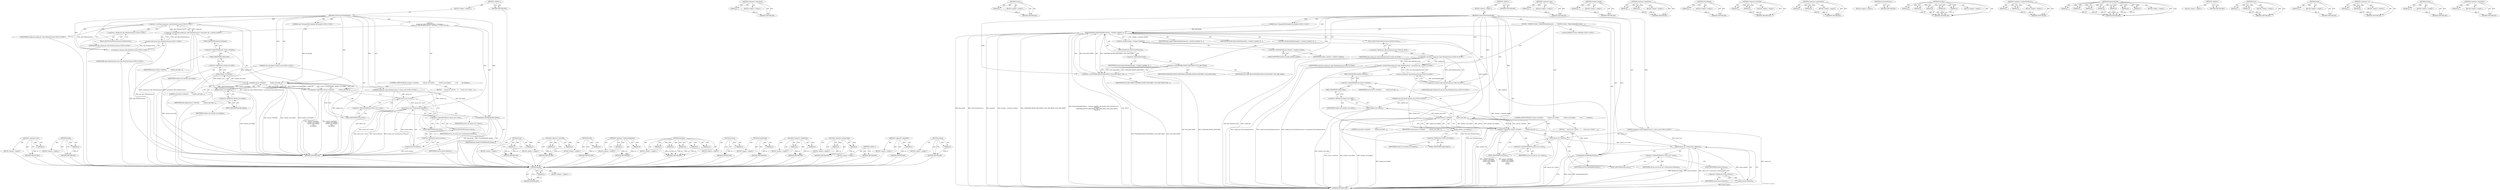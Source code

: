 digraph "release" {
vulnerable_169 [label=<(METHOD,height)>];
vulnerable_170 [label=<(PARAM,p1)>];
vulnerable_171 [label=<(BLOCK,&lt;empty&gt;,&lt;empty&gt;)>];
vulnerable_172 [label=<(METHOD_RETURN,ANY)>];
vulnerable_121 [label=<(METHOD,&lt;operator&gt;.addressOf)>];
vulnerable_122 [label=<(PARAM,p1)>];
vulnerable_123 [label=<(BLOCK,&lt;empty&gt;,&lt;empty&gt;)>];
vulnerable_124 [label=<(METHOD_RETURN,ANY)>];
vulnerable_145 [label=<(METHOD,canvas)>];
vulnerable_146 [label=<(PARAM,p1)>];
vulnerable_147 [label=<(BLOCK,&lt;empty&gt;,&lt;empty&gt;)>];
vulnerable_148 [label=<(METHOD_RETURN,ANY)>];
vulnerable_6 [label=<(METHOD,&lt;global&gt;)<SUB>1</SUB>>];
vulnerable_7 [label=<(BLOCK,&lt;empty&gt;,&lt;empty&gt;)<SUB>1</SUB>>];
vulnerable_8 [label=<(METHOD,CreateCanvasFromHandle)<SUB>1</SUB>>];
vulnerable_9 [label="<(PARAM,const TransportDIB::Handle&amp; dib_handle)<SUB>2</SUB>>"];
vulnerable_10 [label="<(PARAM,const gfx::Rect&amp; window_rect)<SUB>3</SUB>>"];
vulnerable_11 [label="<(PARAM,scoped_ptr&lt;skia::PlatformCanvas&gt;* canvas_out)<SUB>4</SUB>>"];
vulnerable_12 [label=<(BLOCK,{
  HANDLE section;
  DuplicateHandle(channel_-...,{
  HANDLE section;
  DuplicateHandle(channel_-...)<SUB>4</SUB>>];
vulnerable_13 [label="<(LOCAL,HANDLE section: HANDLE)<SUB>5</SUB>>"];
vulnerable_14 [label=<(DuplicateHandle,DuplicateHandle(channel_-&gt;renderer_handle(), di...)<SUB>6</SUB>>];
vulnerable_15 [label=<(renderer_handle,channel_-&gt;renderer_handle())<SUB>6</SUB>>];
vulnerable_16 [label=<(&lt;operator&gt;.indirectFieldAccess,channel_-&gt;renderer_handle)<SUB>6</SUB>>];
vulnerable_17 [label=<(IDENTIFIER,channel_,channel_-&gt;renderer_handle())<SUB>6</SUB>>];
vulnerable_18 [label=<(FIELD_IDENTIFIER,renderer_handle,renderer_handle)<SUB>6</SUB>>];
vulnerable_19 [label=<(IDENTIFIER,dib_handle,DuplicateHandle(channel_-&gt;renderer_handle(), di...)<SUB>6</SUB>>];
vulnerable_20 [label=<(GetCurrentProcess,GetCurrentProcess())<SUB>6</SUB>>];
vulnerable_21 [label=<(&lt;operator&gt;.addressOf,&amp;section)<SUB>7</SUB>>];
vulnerable_22 [label=<(IDENTIFIER,section,DuplicateHandle(channel_-&gt;renderer_handle(), di...)<SUB>7</SUB>>];
vulnerable_23 [label=<(&lt;operator&gt;.or,STANDARD_RIGHTS_REQUIRED | FILE_MAP_READ | FILE...)<SUB>8</SUB>>];
vulnerable_24 [label=<(&lt;operator&gt;.or,STANDARD_RIGHTS_REQUIRED | FILE_MAP_READ)<SUB>8</SUB>>];
vulnerable_25 [label=<(IDENTIFIER,STANDARD_RIGHTS_REQUIRED,STANDARD_RIGHTS_REQUIRED | FILE_MAP_READ)<SUB>8</SUB>>];
vulnerable_26 [label=<(IDENTIFIER,FILE_MAP_READ,STANDARD_RIGHTS_REQUIRED | FILE_MAP_READ)<SUB>8</SUB>>];
vulnerable_27 [label=<(IDENTIFIER,FILE_MAP_WRITE,STANDARD_RIGHTS_REQUIRED | FILE_MAP_READ | FILE...)<SUB>8</SUB>>];
vulnerable_28 [label=<(IDENTIFIER,FALSE,DuplicateHandle(channel_-&gt;renderer_handle(), di...)<SUB>9</SUB>>];
vulnerable_29 [label=<(LITERAL,0,DuplicateHandle(channel_-&gt;renderer_handle(), di...)<SUB>9</SUB>>];
vulnerable_30 [label="<(&lt;operator&gt;.greaterThan,scoped_ptr&lt;skia::PlatformCanvas&gt; canvas(new ski...)<SUB>10</SUB>>"];
vulnerable_31 [label="<(&lt;operator&gt;.lessThan,scoped_ptr&lt;skia::PlatformCanvas)<SUB>10</SUB>>"];
vulnerable_32 [label="<(IDENTIFIER,scoped_ptr,scoped_ptr&lt;skia::PlatformCanvas)<SUB>10</SUB>>"];
vulnerable_33 [label="<(&lt;operator&gt;.fieldAccess,skia::PlatformCanvas)<SUB>10</SUB>>"];
vulnerable_34 [label="<(IDENTIFIER,skia,scoped_ptr&lt;skia::PlatformCanvas)<SUB>10</SUB>>"];
vulnerable_35 [label=<(FIELD_IDENTIFIER,PlatformCanvas,PlatformCanvas)<SUB>10</SUB>>];
vulnerable_36 [label="<(canvas,canvas(new skia::PlatformCanvas))<SUB>10</SUB>>"];
vulnerable_37 [label="<(&lt;operator&gt;.new,new skia::PlatformCanvas)<SUB>10</SUB>>"];
vulnerable_38 [label="<(IDENTIFIER,skia::PlatformCanvas,new skia::PlatformCanvas)<SUB>10</SUB>>"];
vulnerable_39 [label=<(CONTROL_STRUCTURE,IF,if (!canvas-&gt;initialize(
           window_rect.width(),
           window_rect.height(),
           true,
          section)))<SUB>11</SUB>>];
vulnerable_40 [label=<(&lt;operator&gt;.logicalNot,!canvas-&gt;initialize(
           window_rect.wid...)<SUB>11</SUB>>];
vulnerable_41 [label=<(initialize,canvas-&gt;initialize(
           window_rect.widt...)<SUB>11</SUB>>];
vulnerable_42 [label=<(&lt;operator&gt;.indirectFieldAccess,canvas-&gt;initialize)<SUB>11</SUB>>];
vulnerable_43 [label=<(IDENTIFIER,canvas,canvas-&gt;initialize(
           window_rect.widt...)<SUB>11</SUB>>];
vulnerable_44 [label=<(FIELD_IDENTIFIER,initialize,initialize)<SUB>11</SUB>>];
vulnerable_45 [label=<(width,window_rect.width())<SUB>12</SUB>>];
vulnerable_46 [label=<(&lt;operator&gt;.fieldAccess,window_rect.width)<SUB>12</SUB>>];
vulnerable_47 [label=<(IDENTIFIER,window_rect,window_rect.width())<SUB>12</SUB>>];
vulnerable_48 [label=<(FIELD_IDENTIFIER,width,width)<SUB>12</SUB>>];
vulnerable_49 [label=<(height,window_rect.height())<SUB>13</SUB>>];
vulnerable_50 [label=<(&lt;operator&gt;.fieldAccess,window_rect.height)<SUB>13</SUB>>];
vulnerable_51 [label=<(IDENTIFIER,window_rect,window_rect.height())<SUB>13</SUB>>];
vulnerable_52 [label=<(FIELD_IDENTIFIER,height,height)<SUB>13</SUB>>];
vulnerable_53 [label=<(LITERAL,true,canvas-&gt;initialize(
           window_rect.widt...)<SUB>14</SUB>>];
vulnerable_54 [label=<(IDENTIFIER,section,canvas-&gt;initialize(
           window_rect.widt...)<SUB>15</SUB>>];
vulnerable_55 [label=<(BLOCK,{
     canvas_out-&gt;reset();
   },{
     canvas_out-&gt;reset();
   })<SUB>15</SUB>>];
vulnerable_56 [label=<(reset,canvas_out-&gt;reset())<SUB>16</SUB>>];
vulnerable_57 [label=<(&lt;operator&gt;.indirectFieldAccess,canvas_out-&gt;reset)<SUB>16</SUB>>];
vulnerable_58 [label=<(IDENTIFIER,canvas_out,canvas_out-&gt;reset())<SUB>16</SUB>>];
vulnerable_59 [label=<(FIELD_IDENTIFIER,reset,reset)<SUB>16</SUB>>];
vulnerable_60 [label=<(reset,canvas_out-&gt;reset(canvas.release()))<SUB>18</SUB>>];
vulnerable_61 [label=<(&lt;operator&gt;.indirectFieldAccess,canvas_out-&gt;reset)<SUB>18</SUB>>];
vulnerable_62 [label=<(IDENTIFIER,canvas_out,canvas_out-&gt;reset(canvas.release()))<SUB>18</SUB>>];
vulnerable_63 [label=<(FIELD_IDENTIFIER,reset,reset)<SUB>18</SUB>>];
vulnerable_64 [label=<(release,canvas.release())<SUB>18</SUB>>];
vulnerable_65 [label=<(&lt;operator&gt;.fieldAccess,canvas.release)<SUB>18</SUB>>];
vulnerable_66 [label=<(IDENTIFIER,canvas,canvas.release())<SUB>18</SUB>>];
vulnerable_67 [label=<(FIELD_IDENTIFIER,release,release)<SUB>18</SUB>>];
vulnerable_68 [label=<(CloseHandle,CloseHandle(section))<SUB>19</SUB>>];
vulnerable_69 [label=<(IDENTIFIER,section,CloseHandle(section))<SUB>19</SUB>>];
vulnerable_70 [label=<(METHOD_RETURN,void)<SUB>1</SUB>>];
vulnerable_72 [label=<(METHOD_RETURN,ANY)<SUB>1</SUB>>];
vulnerable_149 [label=<(METHOD,&lt;operator&gt;.new)>];
vulnerable_150 [label=<(PARAM,p1)>];
vulnerable_151 [label=<(BLOCK,&lt;empty&gt;,&lt;empty&gt;)>];
vulnerable_152 [label=<(METHOD_RETURN,ANY)>];
vulnerable_109 [label=<(METHOD,renderer_handle)>];
vulnerable_110 [label=<(PARAM,p1)>];
vulnerable_111 [label=<(BLOCK,&lt;empty&gt;,&lt;empty&gt;)>];
vulnerable_112 [label=<(METHOD_RETURN,ANY)>];
vulnerable_140 [label=<(METHOD,&lt;operator&gt;.fieldAccess)>];
vulnerable_141 [label=<(PARAM,p1)>];
vulnerable_142 [label=<(PARAM,p2)>];
vulnerable_143 [label=<(BLOCK,&lt;empty&gt;,&lt;empty&gt;)>];
vulnerable_144 [label=<(METHOD_RETURN,ANY)>];
vulnerable_182 [label=<(METHOD,CloseHandle)>];
vulnerable_183 [label=<(PARAM,p1)>];
vulnerable_184 [label=<(BLOCK,&lt;empty&gt;,&lt;empty&gt;)>];
vulnerable_185 [label=<(METHOD_RETURN,ANY)>];
vulnerable_135 [label=<(METHOD,&lt;operator&gt;.lessThan)>];
vulnerable_136 [label=<(PARAM,p1)>];
vulnerable_137 [label=<(PARAM,p2)>];
vulnerable_138 [label=<(BLOCK,&lt;empty&gt;,&lt;empty&gt;)>];
vulnerable_139 [label=<(METHOD_RETURN,ANY)>];
vulnerable_130 [label=<(METHOD,&lt;operator&gt;.greaterThan)>];
vulnerable_131 [label=<(PARAM,p1)>];
vulnerable_132 [label=<(PARAM,p2)>];
vulnerable_133 [label=<(BLOCK,&lt;empty&gt;,&lt;empty&gt;)>];
vulnerable_134 [label=<(METHOD_RETURN,ANY)>];
vulnerable_118 [label=<(METHOD,GetCurrentProcess)>];
vulnerable_119 [label=<(BLOCK,&lt;empty&gt;,&lt;empty&gt;)>];
vulnerable_120 [label=<(METHOD_RETURN,ANY)>];
vulnerable_157 [label=<(METHOD,initialize)>];
vulnerable_158 [label=<(PARAM,p1)>];
vulnerable_159 [label=<(PARAM,p2)>];
vulnerable_160 [label=<(PARAM,p3)>];
vulnerable_161 [label=<(PARAM,p4)>];
vulnerable_162 [label=<(PARAM,p5)>];
vulnerable_163 [label=<(BLOCK,&lt;empty&gt;,&lt;empty&gt;)>];
vulnerable_164 [label=<(METHOD_RETURN,ANY)>];
vulnerable_113 [label=<(METHOD,&lt;operator&gt;.indirectFieldAccess)>];
vulnerable_114 [label=<(PARAM,p1)>];
vulnerable_115 [label=<(PARAM,p2)>];
vulnerable_116 [label=<(BLOCK,&lt;empty&gt;,&lt;empty&gt;)>];
vulnerable_117 [label=<(METHOD_RETURN,ANY)>];
vulnerable_99 [label=<(METHOD,DuplicateHandle)>];
vulnerable_100 [label=<(PARAM,p1)>];
vulnerable_101 [label=<(PARAM,p2)>];
vulnerable_102 [label=<(PARAM,p3)>];
vulnerable_103 [label=<(PARAM,p4)>];
vulnerable_104 [label=<(PARAM,p5)>];
vulnerable_105 [label=<(PARAM,p6)>];
vulnerable_106 [label=<(PARAM,p7)>];
vulnerable_107 [label=<(BLOCK,&lt;empty&gt;,&lt;empty&gt;)>];
vulnerable_108 [label=<(METHOD_RETURN,ANY)>];
vulnerable_93 [label=<(METHOD,&lt;global&gt;)<SUB>1</SUB>>];
vulnerable_94 [label=<(BLOCK,&lt;empty&gt;,&lt;empty&gt;)>];
vulnerable_95 [label=<(METHOD_RETURN,ANY)>];
vulnerable_173 [label=<(METHOD,reset)>];
vulnerable_174 [label=<(PARAM,p1)>];
vulnerable_175 [label=<(PARAM,p2)>];
vulnerable_176 [label=<(BLOCK,&lt;empty&gt;,&lt;empty&gt;)>];
vulnerable_177 [label=<(METHOD_RETURN,ANY)>];
vulnerable_165 [label=<(METHOD,width)>];
vulnerable_166 [label=<(PARAM,p1)>];
vulnerable_167 [label=<(BLOCK,&lt;empty&gt;,&lt;empty&gt;)>];
vulnerable_168 [label=<(METHOD_RETURN,ANY)>];
vulnerable_125 [label=<(METHOD,&lt;operator&gt;.or)>];
vulnerable_126 [label=<(PARAM,p1)>];
vulnerable_127 [label=<(PARAM,p2)>];
vulnerable_128 [label=<(BLOCK,&lt;empty&gt;,&lt;empty&gt;)>];
vulnerable_129 [label=<(METHOD_RETURN,ANY)>];
vulnerable_178 [label=<(METHOD,release)>];
vulnerable_179 [label=<(PARAM,p1)>];
vulnerable_180 [label=<(BLOCK,&lt;empty&gt;,&lt;empty&gt;)>];
vulnerable_181 [label=<(METHOD_RETURN,ANY)>];
vulnerable_153 [label=<(METHOD,&lt;operator&gt;.logicalNot)>];
vulnerable_154 [label=<(PARAM,p1)>];
vulnerable_155 [label=<(BLOCK,&lt;empty&gt;,&lt;empty&gt;)>];
vulnerable_156 [label=<(METHOD_RETURN,ANY)>];
fixed_97 [label=<(METHOD,&lt;operator&gt;.new)>];
fixed_98 [label=<(PARAM,p1)>];
fixed_99 [label=<(BLOCK,&lt;empty&gt;,&lt;empty&gt;)>];
fixed_100 [label=<(METHOD_RETURN,ANY)>];
fixed_122 [label=<(METHOD,height)>];
fixed_123 [label=<(PARAM,p1)>];
fixed_124 [label=<(BLOCK,&lt;empty&gt;,&lt;empty&gt;)>];
fixed_125 [label=<(METHOD_RETURN,ANY)>];
fixed_6 [label=<(METHOD,&lt;global&gt;)<SUB>1</SUB>>];
fixed_7 [label=<(BLOCK,&lt;empty&gt;,&lt;empty&gt;)<SUB>1</SUB>>];
fixed_8 [label=<(METHOD,CreateCanvasFromHandle)<SUB>1</SUB>>];
fixed_9 [label="<(PARAM,const TransportDIB::Handle&amp; dib_handle)<SUB>2</SUB>>"];
fixed_10 [label="<(PARAM,const gfx::Rect&amp; window_rect)<SUB>3</SUB>>"];
fixed_11 [label="<(PARAM,scoped_ptr&lt;skia::PlatformCanvas&gt;* canvas_out)<SUB>4</SUB>>"];
fixed_12 [label="<(BLOCK,{
   scoped_ptr&lt;skia::PlatformCanvas&gt; canvas(ne...,{
   scoped_ptr&lt;skia::PlatformCanvas&gt; canvas(ne...)<SUB>4</SUB>>"];
fixed_13 [label="<(&lt;operator&gt;.greaterThan,scoped_ptr&lt;skia::PlatformCanvas&gt; canvas(new ski...)<SUB>5</SUB>>"];
fixed_14 [label="<(&lt;operator&gt;.lessThan,scoped_ptr&lt;skia::PlatformCanvas)<SUB>5</SUB>>"];
fixed_15 [label="<(IDENTIFIER,scoped_ptr,scoped_ptr&lt;skia::PlatformCanvas)<SUB>5</SUB>>"];
fixed_16 [label="<(&lt;operator&gt;.fieldAccess,skia::PlatformCanvas)<SUB>5</SUB>>"];
fixed_17 [label="<(IDENTIFIER,skia,scoped_ptr&lt;skia::PlatformCanvas)<SUB>5</SUB>>"];
fixed_18 [label=<(FIELD_IDENTIFIER,PlatformCanvas,PlatformCanvas)<SUB>5</SUB>>];
fixed_19 [label="<(canvas,canvas(new skia::PlatformCanvas))<SUB>5</SUB>>"];
fixed_20 [label="<(&lt;operator&gt;.new,new skia::PlatformCanvas)<SUB>5</SUB>>"];
fixed_21 [label="<(IDENTIFIER,skia::PlatformCanvas,new skia::PlatformCanvas)<SUB>5</SUB>>"];
fixed_22 [label=<(CONTROL_STRUCTURE,IF,if (!canvas-&gt;initialize(
           window_rect.width(),
           window_rect.height(),
           true,
          dib_handle)))<SUB>6</SUB>>];
fixed_23 [label=<(&lt;operator&gt;.logicalNot,!canvas-&gt;initialize(
           window_rect.wid...)<SUB>6</SUB>>];
fixed_24 [label=<(initialize,canvas-&gt;initialize(
           window_rect.widt...)<SUB>6</SUB>>];
fixed_25 [label=<(&lt;operator&gt;.indirectFieldAccess,canvas-&gt;initialize)<SUB>6</SUB>>];
fixed_26 [label=<(IDENTIFIER,canvas,canvas-&gt;initialize(
           window_rect.widt...)<SUB>6</SUB>>];
fixed_27 [label=<(FIELD_IDENTIFIER,initialize,initialize)<SUB>6</SUB>>];
fixed_28 [label=<(width,window_rect.width())<SUB>7</SUB>>];
fixed_29 [label=<(&lt;operator&gt;.fieldAccess,window_rect.width)<SUB>7</SUB>>];
fixed_30 [label=<(IDENTIFIER,window_rect,window_rect.width())<SUB>7</SUB>>];
fixed_31 [label=<(FIELD_IDENTIFIER,width,width)<SUB>7</SUB>>];
fixed_32 [label=<(height,window_rect.height())<SUB>8</SUB>>];
fixed_33 [label=<(&lt;operator&gt;.fieldAccess,window_rect.height)<SUB>8</SUB>>];
fixed_34 [label=<(IDENTIFIER,window_rect,window_rect.height())<SUB>8</SUB>>];
fixed_35 [label=<(FIELD_IDENTIFIER,height,height)<SUB>8</SUB>>];
fixed_36 [label=<(LITERAL,true,canvas-&gt;initialize(
           window_rect.widt...)<SUB>9</SUB>>];
fixed_37 [label=<(IDENTIFIER,dib_handle,canvas-&gt;initialize(
           window_rect.widt...)<SUB>10</SUB>>];
fixed_38 [label=<(BLOCK,{
     canvas_out-&gt;reset();
   },{
     canvas_out-&gt;reset();
   })<SUB>10</SUB>>];
fixed_39 [label=<(reset,canvas_out-&gt;reset())<SUB>11</SUB>>];
fixed_40 [label=<(&lt;operator&gt;.indirectFieldAccess,canvas_out-&gt;reset)<SUB>11</SUB>>];
fixed_41 [label=<(IDENTIFIER,canvas_out,canvas_out-&gt;reset())<SUB>11</SUB>>];
fixed_42 [label=<(FIELD_IDENTIFIER,reset,reset)<SUB>11</SUB>>];
fixed_43 [label=<(reset,canvas_out-&gt;reset(canvas.release()))<SUB>13</SUB>>];
fixed_44 [label=<(&lt;operator&gt;.indirectFieldAccess,canvas_out-&gt;reset)<SUB>13</SUB>>];
fixed_45 [label=<(IDENTIFIER,canvas_out,canvas_out-&gt;reset(canvas.release()))<SUB>13</SUB>>];
fixed_46 [label=<(FIELD_IDENTIFIER,reset,reset)<SUB>13</SUB>>];
fixed_47 [label=<(release,canvas.release())<SUB>13</SUB>>];
fixed_48 [label=<(&lt;operator&gt;.fieldAccess,canvas.release)<SUB>13</SUB>>];
fixed_49 [label=<(IDENTIFIER,canvas,canvas.release())<SUB>13</SUB>>];
fixed_50 [label=<(FIELD_IDENTIFIER,release,release)<SUB>13</SUB>>];
fixed_51 [label=<(CloseHandle,CloseHandle(dib_handle))<SUB>14</SUB>>];
fixed_52 [label=<(IDENTIFIER,dib_handle,CloseHandle(dib_handle))<SUB>14</SUB>>];
fixed_53 [label=<(METHOD_RETURN,void)<SUB>1</SUB>>];
fixed_55 [label=<(METHOD_RETURN,ANY)<SUB>1</SUB>>];
fixed_126 [label=<(METHOD,reset)>];
fixed_127 [label=<(PARAM,p1)>];
fixed_128 [label=<(PARAM,p2)>];
fixed_129 [label=<(BLOCK,&lt;empty&gt;,&lt;empty&gt;)>];
fixed_130 [label=<(METHOD_RETURN,ANY)>];
fixed_83 [label=<(METHOD,&lt;operator&gt;.lessThan)>];
fixed_84 [label=<(PARAM,p1)>];
fixed_85 [label=<(PARAM,p2)>];
fixed_86 [label=<(BLOCK,&lt;empty&gt;,&lt;empty&gt;)>];
fixed_87 [label=<(METHOD_RETURN,ANY)>];
fixed_118 [label=<(METHOD,width)>];
fixed_119 [label=<(PARAM,p1)>];
fixed_120 [label=<(BLOCK,&lt;empty&gt;,&lt;empty&gt;)>];
fixed_121 [label=<(METHOD_RETURN,ANY)>];
fixed_113 [label=<(METHOD,&lt;operator&gt;.indirectFieldAccess)>];
fixed_114 [label=<(PARAM,p1)>];
fixed_115 [label=<(PARAM,p2)>];
fixed_116 [label=<(BLOCK,&lt;empty&gt;,&lt;empty&gt;)>];
fixed_117 [label=<(METHOD_RETURN,ANY)>];
fixed_105 [label=<(METHOD,initialize)>];
fixed_106 [label=<(PARAM,p1)>];
fixed_107 [label=<(PARAM,p2)>];
fixed_108 [label=<(PARAM,p3)>];
fixed_109 [label=<(PARAM,p4)>];
fixed_110 [label=<(PARAM,p5)>];
fixed_111 [label=<(BLOCK,&lt;empty&gt;,&lt;empty&gt;)>];
fixed_112 [label=<(METHOD_RETURN,ANY)>];
fixed_93 [label=<(METHOD,canvas)>];
fixed_94 [label=<(PARAM,p1)>];
fixed_95 [label=<(BLOCK,&lt;empty&gt;,&lt;empty&gt;)>];
fixed_96 [label=<(METHOD_RETURN,ANY)>];
fixed_135 [label=<(METHOD,CloseHandle)>];
fixed_136 [label=<(PARAM,p1)>];
fixed_137 [label=<(BLOCK,&lt;empty&gt;,&lt;empty&gt;)>];
fixed_138 [label=<(METHOD_RETURN,ANY)>];
fixed_88 [label=<(METHOD,&lt;operator&gt;.fieldAccess)>];
fixed_89 [label=<(PARAM,p1)>];
fixed_90 [label=<(PARAM,p2)>];
fixed_91 [label=<(BLOCK,&lt;empty&gt;,&lt;empty&gt;)>];
fixed_92 [label=<(METHOD_RETURN,ANY)>];
fixed_78 [label=<(METHOD,&lt;operator&gt;.greaterThan)>];
fixed_79 [label=<(PARAM,p1)>];
fixed_80 [label=<(PARAM,p2)>];
fixed_81 [label=<(BLOCK,&lt;empty&gt;,&lt;empty&gt;)>];
fixed_82 [label=<(METHOD_RETURN,ANY)>];
fixed_72 [label=<(METHOD,&lt;global&gt;)<SUB>1</SUB>>];
fixed_73 [label=<(BLOCK,&lt;empty&gt;,&lt;empty&gt;)>];
fixed_74 [label=<(METHOD_RETURN,ANY)>];
fixed_101 [label=<(METHOD,&lt;operator&gt;.logicalNot)>];
fixed_102 [label=<(PARAM,p1)>];
fixed_103 [label=<(BLOCK,&lt;empty&gt;,&lt;empty&gt;)>];
fixed_104 [label=<(METHOD_RETURN,ANY)>];
fixed_131 [label=<(METHOD,release)>];
fixed_132 [label=<(PARAM,p1)>];
fixed_133 [label=<(BLOCK,&lt;empty&gt;,&lt;empty&gt;)>];
fixed_134 [label=<(METHOD_RETURN,ANY)>];
vulnerable_169 -> vulnerable_170  [key=0, label="AST: "];
vulnerable_169 -> vulnerable_170  [key=1, label="DDG: "];
vulnerable_169 -> vulnerable_171  [key=0, label="AST: "];
vulnerable_169 -> vulnerable_172  [key=0, label="AST: "];
vulnerable_169 -> vulnerable_172  [key=1, label="CFG: "];
vulnerable_170 -> vulnerable_172  [key=0, label="DDG: p1"];
vulnerable_121 -> vulnerable_122  [key=0, label="AST: "];
vulnerable_121 -> vulnerable_122  [key=1, label="DDG: "];
vulnerable_121 -> vulnerable_123  [key=0, label="AST: "];
vulnerable_121 -> vulnerable_124  [key=0, label="AST: "];
vulnerable_121 -> vulnerable_124  [key=1, label="CFG: "];
vulnerable_122 -> vulnerable_124  [key=0, label="DDG: p1"];
vulnerable_145 -> vulnerable_146  [key=0, label="AST: "];
vulnerable_145 -> vulnerable_146  [key=1, label="DDG: "];
vulnerable_145 -> vulnerable_147  [key=0, label="AST: "];
vulnerable_145 -> vulnerable_148  [key=0, label="AST: "];
vulnerable_145 -> vulnerable_148  [key=1, label="CFG: "];
vulnerable_146 -> vulnerable_148  [key=0, label="DDG: p1"];
vulnerable_6 -> vulnerable_7  [key=0, label="AST: "];
vulnerable_6 -> vulnerable_72  [key=0, label="AST: "];
vulnerable_6 -> vulnerable_72  [key=1, label="CFG: "];
vulnerable_7 -> vulnerable_8  [key=0, label="AST: "];
vulnerable_8 -> vulnerable_9  [key=0, label="AST: "];
vulnerable_8 -> vulnerable_9  [key=1, label="DDG: "];
vulnerable_8 -> vulnerable_10  [key=0, label="AST: "];
vulnerable_8 -> vulnerable_10  [key=1, label="DDG: "];
vulnerable_8 -> vulnerable_11  [key=0, label="AST: "];
vulnerable_8 -> vulnerable_11  [key=1, label="DDG: "];
vulnerable_8 -> vulnerable_12  [key=0, label="AST: "];
vulnerable_8 -> vulnerable_70  [key=0, label="AST: "];
vulnerable_8 -> vulnerable_18  [key=0, label="CFG: "];
vulnerable_8 -> vulnerable_14  [key=0, label="DDG: "];
vulnerable_8 -> vulnerable_68  [key=0, label="DDG: "];
vulnerable_8 -> vulnerable_23  [key=0, label="DDG: "];
vulnerable_8 -> vulnerable_31  [key=0, label="DDG: "];
vulnerable_8 -> vulnerable_24  [key=0, label="DDG: "];
vulnerable_8 -> vulnerable_37  [key=0, label="DDG: "];
vulnerable_8 -> vulnerable_41  [key=0, label="DDG: "];
vulnerable_9 -> vulnerable_14  [key=0, label="DDG: dib_handle"];
vulnerable_10 -> vulnerable_70  [key=0, label="DDG: window_rect"];
vulnerable_10 -> vulnerable_45  [key=0, label="DDG: window_rect"];
vulnerable_10 -> vulnerable_49  [key=0, label="DDG: window_rect"];
vulnerable_11 -> vulnerable_70  [key=0, label="DDG: canvas_out"];
vulnerable_11 -> vulnerable_60  [key=0, label="DDG: canvas_out"];
vulnerable_11 -> vulnerable_56  [key=0, label="DDG: canvas_out"];
vulnerable_12 -> vulnerable_13  [key=0, label="AST: "];
vulnerable_12 -> vulnerable_14  [key=0, label="AST: "];
vulnerable_12 -> vulnerable_30  [key=0, label="AST: "];
vulnerable_12 -> vulnerable_39  [key=0, label="AST: "];
vulnerable_12 -> vulnerable_60  [key=0, label="AST: "];
vulnerable_12 -> vulnerable_68  [key=0, label="AST: "];
vulnerable_14 -> vulnerable_15  [key=0, label="AST: "];
vulnerable_14 -> vulnerable_19  [key=0, label="AST: "];
vulnerable_14 -> vulnerable_20  [key=0, label="AST: "];
vulnerable_14 -> vulnerable_21  [key=0, label="AST: "];
vulnerable_14 -> vulnerable_23  [key=0, label="AST: "];
vulnerable_14 -> vulnerable_28  [key=0, label="AST: "];
vulnerable_14 -> vulnerable_29  [key=0, label="AST: "];
vulnerable_14 -> vulnerable_35  [key=0, label="CFG: "];
vulnerable_14 -> vulnerable_70  [key=0, label="DDG: channel_-&gt;renderer_handle()"];
vulnerable_14 -> vulnerable_70  [key=1, label="DDG: dib_handle"];
vulnerable_14 -> vulnerable_70  [key=2, label="DDG: GetCurrentProcess()"];
vulnerable_14 -> vulnerable_70  [key=3, label="DDG: &amp;section"];
vulnerable_14 -> vulnerable_70  [key=4, label="DDG: STANDARD_RIGHTS_REQUIRED | FILE_MAP_READ | FILE_MAP_WRITE"];
vulnerable_14 -> vulnerable_70  [key=5, label="DDG: DuplicateHandle(channel_-&gt;renderer_handle(), dib_handle, GetCurrentProcess(),
                  &amp;section,
                  STANDARD_RIGHTS_REQUIRED | FILE_MAP_READ | FILE_MAP_WRITE,
                  FALSE, 0)"];
vulnerable_14 -> vulnerable_70  [key=6, label="DDG: FALSE"];
vulnerable_14 -> vulnerable_68  [key=0, label="DDG: &amp;section"];
vulnerable_14 -> vulnerable_41  [key=0, label="DDG: &amp;section"];
vulnerable_15 -> vulnerable_16  [key=0, label="AST: "];
vulnerable_15 -> vulnerable_20  [key=0, label="CFG: "];
vulnerable_15 -> vulnerable_70  [key=0, label="DDG: channel_-&gt;renderer_handle"];
vulnerable_15 -> vulnerable_14  [key=0, label="DDG: channel_-&gt;renderer_handle"];
vulnerable_16 -> vulnerable_17  [key=0, label="AST: "];
vulnerable_16 -> vulnerable_18  [key=0, label="AST: "];
vulnerable_16 -> vulnerable_15  [key=0, label="CFG: "];
vulnerable_18 -> vulnerable_16  [key=0, label="CFG: "];
vulnerable_20 -> vulnerable_21  [key=0, label="CFG: "];
vulnerable_21 -> vulnerable_22  [key=0, label="AST: "];
vulnerable_21 -> vulnerable_24  [key=0, label="CFG: "];
vulnerable_23 -> vulnerable_24  [key=0, label="AST: "];
vulnerable_23 -> vulnerable_27  [key=0, label="AST: "];
vulnerable_23 -> vulnerable_14  [key=0, label="CFG: "];
vulnerable_23 -> vulnerable_14  [key=1, label="DDG: STANDARD_RIGHTS_REQUIRED | FILE_MAP_READ"];
vulnerable_23 -> vulnerable_14  [key=2, label="DDG: FILE_MAP_WRITE"];
vulnerable_23 -> vulnerable_70  [key=0, label="DDG: STANDARD_RIGHTS_REQUIRED | FILE_MAP_READ"];
vulnerable_23 -> vulnerable_70  [key=1, label="DDG: FILE_MAP_WRITE"];
vulnerable_24 -> vulnerable_25  [key=0, label="AST: "];
vulnerable_24 -> vulnerable_26  [key=0, label="AST: "];
vulnerable_24 -> vulnerable_23  [key=0, label="CFG: "];
vulnerable_24 -> vulnerable_23  [key=1, label="DDG: STANDARD_RIGHTS_REQUIRED"];
vulnerable_24 -> vulnerable_23  [key=2, label="DDG: FILE_MAP_READ"];
vulnerable_24 -> vulnerable_70  [key=0, label="DDG: FILE_MAP_READ"];
vulnerable_24 -> vulnerable_70  [key=1, label="DDG: STANDARD_RIGHTS_REQUIRED"];
vulnerable_30 -> vulnerable_31  [key=0, label="AST: "];
vulnerable_30 -> vulnerable_36  [key=0, label="AST: "];
vulnerable_30 -> vulnerable_44  [key=0, label="CFG: "];
vulnerable_30 -> vulnerable_70  [key=0, label="DDG: scoped_ptr&lt;skia::PlatformCanvas"];
vulnerable_30 -> vulnerable_70  [key=1, label="DDG: canvas(new skia::PlatformCanvas)"];
vulnerable_30 -> vulnerable_70  [key=2, label="DDG: scoped_ptr&lt;skia::PlatformCanvas&gt; canvas(new skia::PlatformCanvas)"];
vulnerable_31 -> vulnerable_32  [key=0, label="AST: "];
vulnerable_31 -> vulnerable_33  [key=0, label="AST: "];
vulnerable_31 -> vulnerable_37  [key=0, label="CFG: "];
vulnerable_31 -> vulnerable_37  [key=1, label="DDG: skia::PlatformCanvas"];
vulnerable_31 -> vulnerable_70  [key=0, label="DDG: skia::PlatformCanvas"];
vulnerable_31 -> vulnerable_70  [key=1, label="DDG: scoped_ptr"];
vulnerable_31 -> vulnerable_30  [key=0, label="DDG: scoped_ptr"];
vulnerable_31 -> vulnerable_30  [key=1, label="DDG: skia::PlatformCanvas"];
vulnerable_33 -> vulnerable_34  [key=0, label="AST: "];
vulnerable_33 -> vulnerable_35  [key=0, label="AST: "];
vulnerable_33 -> vulnerable_31  [key=0, label="CFG: "];
vulnerable_35 -> vulnerable_33  [key=0, label="CFG: "];
vulnerable_36 -> vulnerable_37  [key=0, label="AST: "];
vulnerable_36 -> vulnerable_30  [key=0, label="CFG: "];
vulnerable_36 -> vulnerable_30  [key=1, label="DDG: new skia::PlatformCanvas"];
vulnerable_36 -> vulnerable_70  [key=0, label="DDG: new skia::PlatformCanvas"];
vulnerable_37 -> vulnerable_38  [key=0, label="AST: "];
vulnerable_37 -> vulnerable_36  [key=0, label="CFG: "];
vulnerable_37 -> vulnerable_36  [key=1, label="DDG: skia::PlatformCanvas"];
vulnerable_37 -> vulnerable_70  [key=0, label="DDG: skia::PlatformCanvas"];
vulnerable_39 -> vulnerable_40  [key=0, label="AST: "];
vulnerable_39 -> vulnerable_55  [key=0, label="AST: "];
vulnerable_40 -> vulnerable_41  [key=0, label="AST: "];
vulnerable_40 -> vulnerable_59  [key=0, label="CFG: "];
vulnerable_40 -> vulnerable_59  [key=1, label="CDG: "];
vulnerable_40 -> vulnerable_63  [key=0, label="CFG: "];
vulnerable_40 -> vulnerable_70  [key=0, label="DDG: canvas-&gt;initialize(
           window_rect.width(),
           window_rect.height(),
           true,
          section)"];
vulnerable_40 -> vulnerable_70  [key=1, label="DDG: !canvas-&gt;initialize(
           window_rect.width(),
           window_rect.height(),
           true,
          section)"];
vulnerable_40 -> vulnerable_56  [key=0, label="CDG: "];
vulnerable_40 -> vulnerable_57  [key=0, label="CDG: "];
vulnerable_41 -> vulnerable_42  [key=0, label="AST: "];
vulnerable_41 -> vulnerable_45  [key=0, label="AST: "];
vulnerable_41 -> vulnerable_49  [key=0, label="AST: "];
vulnerable_41 -> vulnerable_53  [key=0, label="AST: "];
vulnerable_41 -> vulnerable_54  [key=0, label="AST: "];
vulnerable_41 -> vulnerable_40  [key=0, label="CFG: "];
vulnerable_41 -> vulnerable_40  [key=1, label="DDG: window_rect.width()"];
vulnerable_41 -> vulnerable_40  [key=2, label="DDG: section"];
vulnerable_41 -> vulnerable_40  [key=3, label="DDG: window_rect.height()"];
vulnerable_41 -> vulnerable_40  [key=4, label="DDG: true"];
vulnerable_41 -> vulnerable_40  [key=5, label="DDG: canvas-&gt;initialize"];
vulnerable_41 -> vulnerable_70  [key=0, label="DDG: canvas-&gt;initialize"];
vulnerable_41 -> vulnerable_70  [key=1, label="DDG: window_rect.width()"];
vulnerable_41 -> vulnerable_70  [key=2, label="DDG: window_rect.height()"];
vulnerable_41 -> vulnerable_68  [key=0, label="DDG: section"];
vulnerable_42 -> vulnerable_43  [key=0, label="AST: "];
vulnerable_42 -> vulnerable_44  [key=0, label="AST: "];
vulnerable_42 -> vulnerable_48  [key=0, label="CFG: "];
vulnerable_44 -> vulnerable_42  [key=0, label="CFG: "];
vulnerable_45 -> vulnerable_46  [key=0, label="AST: "];
vulnerable_45 -> vulnerable_52  [key=0, label="CFG: "];
vulnerable_45 -> vulnerable_70  [key=0, label="DDG: window_rect.width"];
vulnerable_45 -> vulnerable_41  [key=0, label="DDG: window_rect.width"];
vulnerable_46 -> vulnerable_47  [key=0, label="AST: "];
vulnerable_46 -> vulnerable_48  [key=0, label="AST: "];
vulnerable_46 -> vulnerable_45  [key=0, label="CFG: "];
vulnerable_48 -> vulnerable_46  [key=0, label="CFG: "];
vulnerable_49 -> vulnerable_50  [key=0, label="AST: "];
vulnerable_49 -> vulnerable_41  [key=0, label="CFG: "];
vulnerable_49 -> vulnerable_41  [key=1, label="DDG: window_rect.height"];
vulnerable_49 -> vulnerable_70  [key=0, label="DDG: window_rect.height"];
vulnerable_50 -> vulnerable_51  [key=0, label="AST: "];
vulnerable_50 -> vulnerable_52  [key=0, label="AST: "];
vulnerable_50 -> vulnerable_49  [key=0, label="CFG: "];
vulnerable_52 -> vulnerable_50  [key=0, label="CFG: "];
vulnerable_55 -> vulnerable_56  [key=0, label="AST: "];
vulnerable_56 -> vulnerable_57  [key=0, label="AST: "];
vulnerable_56 -> vulnerable_63  [key=0, label="CFG: "];
vulnerable_56 -> vulnerable_70  [key=0, label="DDG: canvas_out-&gt;reset()"];
vulnerable_56 -> vulnerable_60  [key=0, label="DDG: canvas_out-&gt;reset"];
vulnerable_57 -> vulnerable_58  [key=0, label="AST: "];
vulnerable_57 -> vulnerable_59  [key=0, label="AST: "];
vulnerable_57 -> vulnerable_56  [key=0, label="CFG: "];
vulnerable_59 -> vulnerable_57  [key=0, label="CFG: "];
vulnerable_60 -> vulnerable_61  [key=0, label="AST: "];
vulnerable_60 -> vulnerable_64  [key=0, label="AST: "];
vulnerable_60 -> vulnerable_68  [key=0, label="CFG: "];
vulnerable_60 -> vulnerable_70  [key=0, label="DDG: canvas_out-&gt;reset"];
vulnerable_60 -> vulnerable_70  [key=1, label="DDG: canvas.release()"];
vulnerable_60 -> vulnerable_70  [key=2, label="DDG: canvas_out-&gt;reset(canvas.release())"];
vulnerable_61 -> vulnerable_62  [key=0, label="AST: "];
vulnerable_61 -> vulnerable_63  [key=0, label="AST: "];
vulnerable_61 -> vulnerable_67  [key=0, label="CFG: "];
vulnerable_63 -> vulnerable_61  [key=0, label="CFG: "];
vulnerable_64 -> vulnerable_65  [key=0, label="AST: "];
vulnerable_64 -> vulnerable_60  [key=0, label="CFG: "];
vulnerable_64 -> vulnerable_60  [key=1, label="DDG: canvas.release"];
vulnerable_64 -> vulnerable_70  [key=0, label="DDG: canvas.release"];
vulnerable_65 -> vulnerable_66  [key=0, label="AST: "];
vulnerable_65 -> vulnerable_67  [key=0, label="AST: "];
vulnerable_65 -> vulnerable_64  [key=0, label="CFG: "];
vulnerable_67 -> vulnerable_65  [key=0, label="CFG: "];
vulnerable_68 -> vulnerable_69  [key=0, label="AST: "];
vulnerable_68 -> vulnerable_70  [key=0, label="CFG: "];
vulnerable_68 -> vulnerable_70  [key=1, label="DDG: section"];
vulnerable_68 -> vulnerable_70  [key=2, label="DDG: CloseHandle(section)"];
vulnerable_149 -> vulnerable_150  [key=0, label="AST: "];
vulnerable_149 -> vulnerable_150  [key=1, label="DDG: "];
vulnerable_149 -> vulnerable_151  [key=0, label="AST: "];
vulnerable_149 -> vulnerable_152  [key=0, label="AST: "];
vulnerable_149 -> vulnerable_152  [key=1, label="CFG: "];
vulnerable_150 -> vulnerable_152  [key=0, label="DDG: p1"];
vulnerable_109 -> vulnerable_110  [key=0, label="AST: "];
vulnerable_109 -> vulnerable_110  [key=1, label="DDG: "];
vulnerable_109 -> vulnerable_111  [key=0, label="AST: "];
vulnerable_109 -> vulnerable_112  [key=0, label="AST: "];
vulnerable_109 -> vulnerable_112  [key=1, label="CFG: "];
vulnerable_110 -> vulnerable_112  [key=0, label="DDG: p1"];
vulnerable_140 -> vulnerable_141  [key=0, label="AST: "];
vulnerable_140 -> vulnerable_141  [key=1, label="DDG: "];
vulnerable_140 -> vulnerable_143  [key=0, label="AST: "];
vulnerable_140 -> vulnerable_142  [key=0, label="AST: "];
vulnerable_140 -> vulnerable_142  [key=1, label="DDG: "];
vulnerable_140 -> vulnerable_144  [key=0, label="AST: "];
vulnerable_140 -> vulnerable_144  [key=1, label="CFG: "];
vulnerable_141 -> vulnerable_144  [key=0, label="DDG: p1"];
vulnerable_142 -> vulnerable_144  [key=0, label="DDG: p2"];
vulnerable_182 -> vulnerable_183  [key=0, label="AST: "];
vulnerable_182 -> vulnerable_183  [key=1, label="DDG: "];
vulnerable_182 -> vulnerable_184  [key=0, label="AST: "];
vulnerable_182 -> vulnerable_185  [key=0, label="AST: "];
vulnerable_182 -> vulnerable_185  [key=1, label="CFG: "];
vulnerable_183 -> vulnerable_185  [key=0, label="DDG: p1"];
vulnerable_135 -> vulnerable_136  [key=0, label="AST: "];
vulnerable_135 -> vulnerable_136  [key=1, label="DDG: "];
vulnerable_135 -> vulnerable_138  [key=0, label="AST: "];
vulnerable_135 -> vulnerable_137  [key=0, label="AST: "];
vulnerable_135 -> vulnerable_137  [key=1, label="DDG: "];
vulnerable_135 -> vulnerable_139  [key=0, label="AST: "];
vulnerable_135 -> vulnerable_139  [key=1, label="CFG: "];
vulnerable_136 -> vulnerable_139  [key=0, label="DDG: p1"];
vulnerable_137 -> vulnerable_139  [key=0, label="DDG: p2"];
vulnerable_130 -> vulnerable_131  [key=0, label="AST: "];
vulnerable_130 -> vulnerable_131  [key=1, label="DDG: "];
vulnerable_130 -> vulnerable_133  [key=0, label="AST: "];
vulnerable_130 -> vulnerable_132  [key=0, label="AST: "];
vulnerable_130 -> vulnerable_132  [key=1, label="DDG: "];
vulnerable_130 -> vulnerable_134  [key=0, label="AST: "];
vulnerable_130 -> vulnerable_134  [key=1, label="CFG: "];
vulnerable_131 -> vulnerable_134  [key=0, label="DDG: p1"];
vulnerable_132 -> vulnerable_134  [key=0, label="DDG: p2"];
vulnerable_118 -> vulnerable_119  [key=0, label="AST: "];
vulnerable_118 -> vulnerable_120  [key=0, label="AST: "];
vulnerable_118 -> vulnerable_120  [key=1, label="CFG: "];
vulnerable_157 -> vulnerable_158  [key=0, label="AST: "];
vulnerable_157 -> vulnerable_158  [key=1, label="DDG: "];
vulnerable_157 -> vulnerable_163  [key=0, label="AST: "];
vulnerable_157 -> vulnerable_159  [key=0, label="AST: "];
vulnerable_157 -> vulnerable_159  [key=1, label="DDG: "];
vulnerable_157 -> vulnerable_164  [key=0, label="AST: "];
vulnerable_157 -> vulnerable_164  [key=1, label="CFG: "];
vulnerable_157 -> vulnerable_160  [key=0, label="AST: "];
vulnerable_157 -> vulnerable_160  [key=1, label="DDG: "];
vulnerable_157 -> vulnerable_161  [key=0, label="AST: "];
vulnerable_157 -> vulnerable_161  [key=1, label="DDG: "];
vulnerable_157 -> vulnerable_162  [key=0, label="AST: "];
vulnerable_157 -> vulnerable_162  [key=1, label="DDG: "];
vulnerable_158 -> vulnerable_164  [key=0, label="DDG: p1"];
vulnerable_159 -> vulnerable_164  [key=0, label="DDG: p2"];
vulnerable_160 -> vulnerable_164  [key=0, label="DDG: p3"];
vulnerable_161 -> vulnerable_164  [key=0, label="DDG: p4"];
vulnerable_162 -> vulnerable_164  [key=0, label="DDG: p5"];
vulnerable_113 -> vulnerable_114  [key=0, label="AST: "];
vulnerable_113 -> vulnerable_114  [key=1, label="DDG: "];
vulnerable_113 -> vulnerable_116  [key=0, label="AST: "];
vulnerable_113 -> vulnerable_115  [key=0, label="AST: "];
vulnerable_113 -> vulnerable_115  [key=1, label="DDG: "];
vulnerable_113 -> vulnerable_117  [key=0, label="AST: "];
vulnerable_113 -> vulnerable_117  [key=1, label="CFG: "];
vulnerable_114 -> vulnerable_117  [key=0, label="DDG: p1"];
vulnerable_115 -> vulnerable_117  [key=0, label="DDG: p2"];
vulnerable_99 -> vulnerable_100  [key=0, label="AST: "];
vulnerable_99 -> vulnerable_100  [key=1, label="DDG: "];
vulnerable_99 -> vulnerable_107  [key=0, label="AST: "];
vulnerable_99 -> vulnerable_101  [key=0, label="AST: "];
vulnerable_99 -> vulnerable_101  [key=1, label="DDG: "];
vulnerable_99 -> vulnerable_108  [key=0, label="AST: "];
vulnerable_99 -> vulnerable_108  [key=1, label="CFG: "];
vulnerable_99 -> vulnerable_102  [key=0, label="AST: "];
vulnerable_99 -> vulnerable_102  [key=1, label="DDG: "];
vulnerable_99 -> vulnerable_103  [key=0, label="AST: "];
vulnerable_99 -> vulnerable_103  [key=1, label="DDG: "];
vulnerable_99 -> vulnerable_104  [key=0, label="AST: "];
vulnerable_99 -> vulnerable_104  [key=1, label="DDG: "];
vulnerable_99 -> vulnerable_105  [key=0, label="AST: "];
vulnerable_99 -> vulnerable_105  [key=1, label="DDG: "];
vulnerable_99 -> vulnerable_106  [key=0, label="AST: "];
vulnerable_99 -> vulnerable_106  [key=1, label="DDG: "];
vulnerable_100 -> vulnerable_108  [key=0, label="DDG: p1"];
vulnerable_101 -> vulnerable_108  [key=0, label="DDG: p2"];
vulnerable_102 -> vulnerable_108  [key=0, label="DDG: p3"];
vulnerable_103 -> vulnerable_108  [key=0, label="DDG: p4"];
vulnerable_104 -> vulnerable_108  [key=0, label="DDG: p5"];
vulnerable_105 -> vulnerable_108  [key=0, label="DDG: p6"];
vulnerable_106 -> vulnerable_108  [key=0, label="DDG: p7"];
vulnerable_93 -> vulnerable_94  [key=0, label="AST: "];
vulnerable_93 -> vulnerable_95  [key=0, label="AST: "];
vulnerable_93 -> vulnerable_95  [key=1, label="CFG: "];
vulnerable_173 -> vulnerable_174  [key=0, label="AST: "];
vulnerable_173 -> vulnerable_174  [key=1, label="DDG: "];
vulnerable_173 -> vulnerable_176  [key=0, label="AST: "];
vulnerable_173 -> vulnerable_175  [key=0, label="AST: "];
vulnerable_173 -> vulnerable_175  [key=1, label="DDG: "];
vulnerable_173 -> vulnerable_177  [key=0, label="AST: "];
vulnerable_173 -> vulnerable_177  [key=1, label="CFG: "];
vulnerable_174 -> vulnerable_177  [key=0, label="DDG: p1"];
vulnerable_175 -> vulnerable_177  [key=0, label="DDG: p2"];
vulnerable_165 -> vulnerable_166  [key=0, label="AST: "];
vulnerable_165 -> vulnerable_166  [key=1, label="DDG: "];
vulnerable_165 -> vulnerable_167  [key=0, label="AST: "];
vulnerable_165 -> vulnerable_168  [key=0, label="AST: "];
vulnerable_165 -> vulnerable_168  [key=1, label="CFG: "];
vulnerable_166 -> vulnerable_168  [key=0, label="DDG: p1"];
vulnerable_125 -> vulnerable_126  [key=0, label="AST: "];
vulnerable_125 -> vulnerable_126  [key=1, label="DDG: "];
vulnerable_125 -> vulnerable_128  [key=0, label="AST: "];
vulnerable_125 -> vulnerable_127  [key=0, label="AST: "];
vulnerable_125 -> vulnerable_127  [key=1, label="DDG: "];
vulnerable_125 -> vulnerable_129  [key=0, label="AST: "];
vulnerable_125 -> vulnerable_129  [key=1, label="CFG: "];
vulnerable_126 -> vulnerable_129  [key=0, label="DDG: p1"];
vulnerable_127 -> vulnerable_129  [key=0, label="DDG: p2"];
vulnerable_178 -> vulnerable_179  [key=0, label="AST: "];
vulnerable_178 -> vulnerable_179  [key=1, label="DDG: "];
vulnerable_178 -> vulnerable_180  [key=0, label="AST: "];
vulnerable_178 -> vulnerable_181  [key=0, label="AST: "];
vulnerable_178 -> vulnerable_181  [key=1, label="CFG: "];
vulnerable_179 -> vulnerable_181  [key=0, label="DDG: p1"];
vulnerable_153 -> vulnerable_154  [key=0, label="AST: "];
vulnerable_153 -> vulnerable_154  [key=1, label="DDG: "];
vulnerable_153 -> vulnerable_155  [key=0, label="AST: "];
vulnerable_153 -> vulnerable_156  [key=0, label="AST: "];
vulnerable_153 -> vulnerable_156  [key=1, label="CFG: "];
vulnerable_154 -> vulnerable_156  [key=0, label="DDG: p1"];
fixed_97 -> fixed_98  [key=0, label="AST: "];
fixed_97 -> fixed_98  [key=1, label="DDG: "];
fixed_97 -> fixed_99  [key=0, label="AST: "];
fixed_97 -> fixed_100  [key=0, label="AST: "];
fixed_97 -> fixed_100  [key=1, label="CFG: "];
fixed_98 -> fixed_100  [key=0, label="DDG: p1"];
fixed_99 -> vulnerable_169  [key=0];
fixed_100 -> vulnerable_169  [key=0];
fixed_122 -> fixed_123  [key=0, label="AST: "];
fixed_122 -> fixed_123  [key=1, label="DDG: "];
fixed_122 -> fixed_124  [key=0, label="AST: "];
fixed_122 -> fixed_125  [key=0, label="AST: "];
fixed_122 -> fixed_125  [key=1, label="CFG: "];
fixed_123 -> fixed_125  [key=0, label="DDG: p1"];
fixed_124 -> vulnerable_169  [key=0];
fixed_125 -> vulnerable_169  [key=0];
fixed_6 -> fixed_7  [key=0, label="AST: "];
fixed_6 -> fixed_55  [key=0, label="AST: "];
fixed_6 -> fixed_55  [key=1, label="CFG: "];
fixed_7 -> fixed_8  [key=0, label="AST: "];
fixed_8 -> fixed_9  [key=0, label="AST: "];
fixed_8 -> fixed_9  [key=1, label="DDG: "];
fixed_8 -> fixed_10  [key=0, label="AST: "];
fixed_8 -> fixed_10  [key=1, label="DDG: "];
fixed_8 -> fixed_11  [key=0, label="AST: "];
fixed_8 -> fixed_11  [key=1, label="DDG: "];
fixed_8 -> fixed_12  [key=0, label="AST: "];
fixed_8 -> fixed_53  [key=0, label="AST: "];
fixed_8 -> fixed_18  [key=0, label="CFG: "];
fixed_8 -> fixed_51  [key=0, label="DDG: "];
fixed_8 -> fixed_14  [key=0, label="DDG: "];
fixed_8 -> fixed_20  [key=0, label="DDG: "];
fixed_8 -> fixed_24  [key=0, label="DDG: "];
fixed_9 -> fixed_24  [key=0, label="DDG: dib_handle"];
fixed_10 -> fixed_53  [key=0, label="DDG: window_rect"];
fixed_10 -> fixed_28  [key=0, label="DDG: window_rect"];
fixed_10 -> fixed_32  [key=0, label="DDG: window_rect"];
fixed_11 -> fixed_53  [key=0, label="DDG: canvas_out"];
fixed_11 -> fixed_43  [key=0, label="DDG: canvas_out"];
fixed_11 -> fixed_39  [key=0, label="DDG: canvas_out"];
fixed_12 -> fixed_13  [key=0, label="AST: "];
fixed_12 -> fixed_22  [key=0, label="AST: "];
fixed_12 -> fixed_43  [key=0, label="AST: "];
fixed_12 -> fixed_51  [key=0, label="AST: "];
fixed_13 -> fixed_14  [key=0, label="AST: "];
fixed_13 -> fixed_19  [key=0, label="AST: "];
fixed_13 -> fixed_27  [key=0, label="CFG: "];
fixed_13 -> fixed_53  [key=0, label="DDG: scoped_ptr&lt;skia::PlatformCanvas"];
fixed_13 -> fixed_53  [key=1, label="DDG: canvas(new skia::PlatformCanvas)"];
fixed_13 -> fixed_53  [key=2, label="DDG: scoped_ptr&lt;skia::PlatformCanvas&gt; canvas(new skia::PlatformCanvas)"];
fixed_14 -> fixed_15  [key=0, label="AST: "];
fixed_14 -> fixed_16  [key=0, label="AST: "];
fixed_14 -> fixed_20  [key=0, label="CFG: "];
fixed_14 -> fixed_20  [key=1, label="DDG: skia::PlatformCanvas"];
fixed_14 -> fixed_53  [key=0, label="DDG: skia::PlatformCanvas"];
fixed_14 -> fixed_53  [key=1, label="DDG: scoped_ptr"];
fixed_14 -> fixed_13  [key=0, label="DDG: scoped_ptr"];
fixed_14 -> fixed_13  [key=1, label="DDG: skia::PlatformCanvas"];
fixed_15 -> vulnerable_169  [key=0];
fixed_16 -> fixed_17  [key=0, label="AST: "];
fixed_16 -> fixed_18  [key=0, label="AST: "];
fixed_16 -> fixed_14  [key=0, label="CFG: "];
fixed_17 -> vulnerable_169  [key=0];
fixed_18 -> fixed_16  [key=0, label="CFG: "];
fixed_19 -> fixed_20  [key=0, label="AST: "];
fixed_19 -> fixed_13  [key=0, label="CFG: "];
fixed_19 -> fixed_13  [key=1, label="DDG: new skia::PlatformCanvas"];
fixed_19 -> fixed_53  [key=0, label="DDG: new skia::PlatformCanvas"];
fixed_20 -> fixed_21  [key=0, label="AST: "];
fixed_20 -> fixed_19  [key=0, label="CFG: "];
fixed_20 -> fixed_19  [key=1, label="DDG: skia::PlatformCanvas"];
fixed_20 -> fixed_53  [key=0, label="DDG: skia::PlatformCanvas"];
fixed_21 -> vulnerable_169  [key=0];
fixed_22 -> fixed_23  [key=0, label="AST: "];
fixed_22 -> fixed_38  [key=0, label="AST: "];
fixed_23 -> fixed_24  [key=0, label="AST: "];
fixed_23 -> fixed_42  [key=0, label="CFG: "];
fixed_23 -> fixed_42  [key=1, label="CDG: "];
fixed_23 -> fixed_46  [key=0, label="CFG: "];
fixed_23 -> fixed_53  [key=0, label="DDG: canvas-&gt;initialize(
           window_rect.width(),
           window_rect.height(),
           true,
          dib_handle)"];
fixed_23 -> fixed_53  [key=1, label="DDG: !canvas-&gt;initialize(
           window_rect.width(),
           window_rect.height(),
           true,
          dib_handle)"];
fixed_23 -> fixed_40  [key=0, label="CDG: "];
fixed_23 -> fixed_39  [key=0, label="CDG: "];
fixed_24 -> fixed_25  [key=0, label="AST: "];
fixed_24 -> fixed_28  [key=0, label="AST: "];
fixed_24 -> fixed_32  [key=0, label="AST: "];
fixed_24 -> fixed_36  [key=0, label="AST: "];
fixed_24 -> fixed_37  [key=0, label="AST: "];
fixed_24 -> fixed_23  [key=0, label="CFG: "];
fixed_24 -> fixed_23  [key=1, label="DDG: dib_handle"];
fixed_24 -> fixed_23  [key=2, label="DDG: true"];
fixed_24 -> fixed_23  [key=3, label="DDG: window_rect.height()"];
fixed_24 -> fixed_23  [key=4, label="DDG: canvas-&gt;initialize"];
fixed_24 -> fixed_23  [key=5, label="DDG: window_rect.width()"];
fixed_24 -> fixed_53  [key=0, label="DDG: canvas-&gt;initialize"];
fixed_24 -> fixed_53  [key=1, label="DDG: window_rect.width()"];
fixed_24 -> fixed_53  [key=2, label="DDG: window_rect.height()"];
fixed_24 -> fixed_51  [key=0, label="DDG: dib_handle"];
fixed_25 -> fixed_26  [key=0, label="AST: "];
fixed_25 -> fixed_27  [key=0, label="AST: "];
fixed_25 -> fixed_31  [key=0, label="CFG: "];
fixed_26 -> vulnerable_169  [key=0];
fixed_27 -> fixed_25  [key=0, label="CFG: "];
fixed_28 -> fixed_29  [key=0, label="AST: "];
fixed_28 -> fixed_35  [key=0, label="CFG: "];
fixed_28 -> fixed_53  [key=0, label="DDG: window_rect.width"];
fixed_28 -> fixed_24  [key=0, label="DDG: window_rect.width"];
fixed_29 -> fixed_30  [key=0, label="AST: "];
fixed_29 -> fixed_31  [key=0, label="AST: "];
fixed_29 -> fixed_28  [key=0, label="CFG: "];
fixed_30 -> vulnerable_169  [key=0];
fixed_31 -> fixed_29  [key=0, label="CFG: "];
fixed_32 -> fixed_33  [key=0, label="AST: "];
fixed_32 -> fixed_24  [key=0, label="CFG: "];
fixed_32 -> fixed_24  [key=1, label="DDG: window_rect.height"];
fixed_32 -> fixed_53  [key=0, label="DDG: window_rect.height"];
fixed_33 -> fixed_34  [key=0, label="AST: "];
fixed_33 -> fixed_35  [key=0, label="AST: "];
fixed_33 -> fixed_32  [key=0, label="CFG: "];
fixed_34 -> vulnerable_169  [key=0];
fixed_35 -> fixed_33  [key=0, label="CFG: "];
fixed_36 -> vulnerable_169  [key=0];
fixed_37 -> vulnerable_169  [key=0];
fixed_38 -> fixed_39  [key=0, label="AST: "];
fixed_39 -> fixed_40  [key=0, label="AST: "];
fixed_39 -> fixed_46  [key=0, label="CFG: "];
fixed_39 -> fixed_53  [key=0, label="DDG: canvas_out-&gt;reset()"];
fixed_39 -> fixed_43  [key=0, label="DDG: canvas_out-&gt;reset"];
fixed_40 -> fixed_41  [key=0, label="AST: "];
fixed_40 -> fixed_42  [key=0, label="AST: "];
fixed_40 -> fixed_39  [key=0, label="CFG: "];
fixed_41 -> vulnerable_169  [key=0];
fixed_42 -> fixed_40  [key=0, label="CFG: "];
fixed_43 -> fixed_44  [key=0, label="AST: "];
fixed_43 -> fixed_47  [key=0, label="AST: "];
fixed_43 -> fixed_51  [key=0, label="CFG: "];
fixed_43 -> fixed_53  [key=0, label="DDG: canvas_out-&gt;reset"];
fixed_43 -> fixed_53  [key=1, label="DDG: canvas.release()"];
fixed_43 -> fixed_53  [key=2, label="DDG: canvas_out-&gt;reset(canvas.release())"];
fixed_44 -> fixed_45  [key=0, label="AST: "];
fixed_44 -> fixed_46  [key=0, label="AST: "];
fixed_44 -> fixed_50  [key=0, label="CFG: "];
fixed_45 -> vulnerable_169  [key=0];
fixed_46 -> fixed_44  [key=0, label="CFG: "];
fixed_47 -> fixed_48  [key=0, label="AST: "];
fixed_47 -> fixed_43  [key=0, label="CFG: "];
fixed_47 -> fixed_43  [key=1, label="DDG: canvas.release"];
fixed_47 -> fixed_53  [key=0, label="DDG: canvas.release"];
fixed_48 -> fixed_49  [key=0, label="AST: "];
fixed_48 -> fixed_50  [key=0, label="AST: "];
fixed_48 -> fixed_47  [key=0, label="CFG: "];
fixed_49 -> vulnerable_169  [key=0];
fixed_50 -> fixed_48  [key=0, label="CFG: "];
fixed_51 -> fixed_52  [key=0, label="AST: "];
fixed_51 -> fixed_53  [key=0, label="CFG: "];
fixed_51 -> fixed_53  [key=1, label="DDG: dib_handle"];
fixed_51 -> fixed_53  [key=2, label="DDG: CloseHandle(dib_handle)"];
fixed_52 -> vulnerable_169  [key=0];
fixed_53 -> vulnerable_169  [key=0];
fixed_55 -> vulnerable_169  [key=0];
fixed_126 -> fixed_127  [key=0, label="AST: "];
fixed_126 -> fixed_127  [key=1, label="DDG: "];
fixed_126 -> fixed_129  [key=0, label="AST: "];
fixed_126 -> fixed_128  [key=0, label="AST: "];
fixed_126 -> fixed_128  [key=1, label="DDG: "];
fixed_126 -> fixed_130  [key=0, label="AST: "];
fixed_126 -> fixed_130  [key=1, label="CFG: "];
fixed_127 -> fixed_130  [key=0, label="DDG: p1"];
fixed_128 -> fixed_130  [key=0, label="DDG: p2"];
fixed_129 -> vulnerable_169  [key=0];
fixed_130 -> vulnerable_169  [key=0];
fixed_83 -> fixed_84  [key=0, label="AST: "];
fixed_83 -> fixed_84  [key=1, label="DDG: "];
fixed_83 -> fixed_86  [key=0, label="AST: "];
fixed_83 -> fixed_85  [key=0, label="AST: "];
fixed_83 -> fixed_85  [key=1, label="DDG: "];
fixed_83 -> fixed_87  [key=0, label="AST: "];
fixed_83 -> fixed_87  [key=1, label="CFG: "];
fixed_84 -> fixed_87  [key=0, label="DDG: p1"];
fixed_85 -> fixed_87  [key=0, label="DDG: p2"];
fixed_86 -> vulnerable_169  [key=0];
fixed_87 -> vulnerable_169  [key=0];
fixed_118 -> fixed_119  [key=0, label="AST: "];
fixed_118 -> fixed_119  [key=1, label="DDG: "];
fixed_118 -> fixed_120  [key=0, label="AST: "];
fixed_118 -> fixed_121  [key=0, label="AST: "];
fixed_118 -> fixed_121  [key=1, label="CFG: "];
fixed_119 -> fixed_121  [key=0, label="DDG: p1"];
fixed_120 -> vulnerable_169  [key=0];
fixed_121 -> vulnerable_169  [key=0];
fixed_113 -> fixed_114  [key=0, label="AST: "];
fixed_113 -> fixed_114  [key=1, label="DDG: "];
fixed_113 -> fixed_116  [key=0, label="AST: "];
fixed_113 -> fixed_115  [key=0, label="AST: "];
fixed_113 -> fixed_115  [key=1, label="DDG: "];
fixed_113 -> fixed_117  [key=0, label="AST: "];
fixed_113 -> fixed_117  [key=1, label="CFG: "];
fixed_114 -> fixed_117  [key=0, label="DDG: p1"];
fixed_115 -> fixed_117  [key=0, label="DDG: p2"];
fixed_116 -> vulnerable_169  [key=0];
fixed_117 -> vulnerable_169  [key=0];
fixed_105 -> fixed_106  [key=0, label="AST: "];
fixed_105 -> fixed_106  [key=1, label="DDG: "];
fixed_105 -> fixed_111  [key=0, label="AST: "];
fixed_105 -> fixed_107  [key=0, label="AST: "];
fixed_105 -> fixed_107  [key=1, label="DDG: "];
fixed_105 -> fixed_112  [key=0, label="AST: "];
fixed_105 -> fixed_112  [key=1, label="CFG: "];
fixed_105 -> fixed_108  [key=0, label="AST: "];
fixed_105 -> fixed_108  [key=1, label="DDG: "];
fixed_105 -> fixed_109  [key=0, label="AST: "];
fixed_105 -> fixed_109  [key=1, label="DDG: "];
fixed_105 -> fixed_110  [key=0, label="AST: "];
fixed_105 -> fixed_110  [key=1, label="DDG: "];
fixed_106 -> fixed_112  [key=0, label="DDG: p1"];
fixed_107 -> fixed_112  [key=0, label="DDG: p2"];
fixed_108 -> fixed_112  [key=0, label="DDG: p3"];
fixed_109 -> fixed_112  [key=0, label="DDG: p4"];
fixed_110 -> fixed_112  [key=0, label="DDG: p5"];
fixed_111 -> vulnerable_169  [key=0];
fixed_112 -> vulnerable_169  [key=0];
fixed_93 -> fixed_94  [key=0, label="AST: "];
fixed_93 -> fixed_94  [key=1, label="DDG: "];
fixed_93 -> fixed_95  [key=0, label="AST: "];
fixed_93 -> fixed_96  [key=0, label="AST: "];
fixed_93 -> fixed_96  [key=1, label="CFG: "];
fixed_94 -> fixed_96  [key=0, label="DDG: p1"];
fixed_95 -> vulnerable_169  [key=0];
fixed_96 -> vulnerable_169  [key=0];
fixed_135 -> fixed_136  [key=0, label="AST: "];
fixed_135 -> fixed_136  [key=1, label="DDG: "];
fixed_135 -> fixed_137  [key=0, label="AST: "];
fixed_135 -> fixed_138  [key=0, label="AST: "];
fixed_135 -> fixed_138  [key=1, label="CFG: "];
fixed_136 -> fixed_138  [key=0, label="DDG: p1"];
fixed_137 -> vulnerable_169  [key=0];
fixed_138 -> vulnerable_169  [key=0];
fixed_88 -> fixed_89  [key=0, label="AST: "];
fixed_88 -> fixed_89  [key=1, label="DDG: "];
fixed_88 -> fixed_91  [key=0, label="AST: "];
fixed_88 -> fixed_90  [key=0, label="AST: "];
fixed_88 -> fixed_90  [key=1, label="DDG: "];
fixed_88 -> fixed_92  [key=0, label="AST: "];
fixed_88 -> fixed_92  [key=1, label="CFG: "];
fixed_89 -> fixed_92  [key=0, label="DDG: p1"];
fixed_90 -> fixed_92  [key=0, label="DDG: p2"];
fixed_91 -> vulnerable_169  [key=0];
fixed_92 -> vulnerable_169  [key=0];
fixed_78 -> fixed_79  [key=0, label="AST: "];
fixed_78 -> fixed_79  [key=1, label="DDG: "];
fixed_78 -> fixed_81  [key=0, label="AST: "];
fixed_78 -> fixed_80  [key=0, label="AST: "];
fixed_78 -> fixed_80  [key=1, label="DDG: "];
fixed_78 -> fixed_82  [key=0, label="AST: "];
fixed_78 -> fixed_82  [key=1, label="CFG: "];
fixed_79 -> fixed_82  [key=0, label="DDG: p1"];
fixed_80 -> fixed_82  [key=0, label="DDG: p2"];
fixed_81 -> vulnerable_169  [key=0];
fixed_82 -> vulnerable_169  [key=0];
fixed_72 -> fixed_73  [key=0, label="AST: "];
fixed_72 -> fixed_74  [key=0, label="AST: "];
fixed_72 -> fixed_74  [key=1, label="CFG: "];
fixed_73 -> vulnerable_169  [key=0];
fixed_74 -> vulnerable_169  [key=0];
fixed_101 -> fixed_102  [key=0, label="AST: "];
fixed_101 -> fixed_102  [key=1, label="DDG: "];
fixed_101 -> fixed_103  [key=0, label="AST: "];
fixed_101 -> fixed_104  [key=0, label="AST: "];
fixed_101 -> fixed_104  [key=1, label="CFG: "];
fixed_102 -> fixed_104  [key=0, label="DDG: p1"];
fixed_103 -> vulnerable_169  [key=0];
fixed_104 -> vulnerable_169  [key=0];
fixed_131 -> fixed_132  [key=0, label="AST: "];
fixed_131 -> fixed_132  [key=1, label="DDG: "];
fixed_131 -> fixed_133  [key=0, label="AST: "];
fixed_131 -> fixed_134  [key=0, label="AST: "];
fixed_131 -> fixed_134  [key=1, label="CFG: "];
fixed_132 -> fixed_134  [key=0, label="DDG: p1"];
fixed_133 -> vulnerable_169  [key=0];
fixed_134 -> vulnerable_169  [key=0];
}
